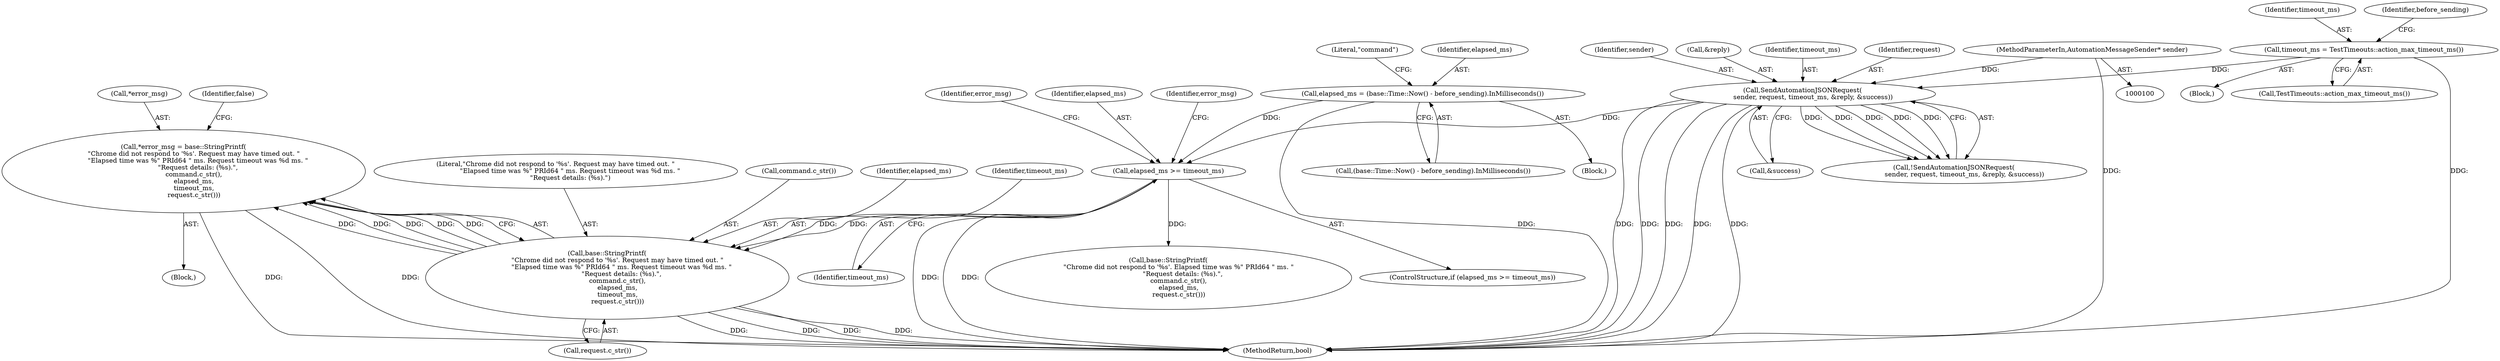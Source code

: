digraph "1_Chrome_4ab22cfc619ee8ff17a8c50e289ec3b30731ceba@pointer" {
"1000151" [label="(Call,*error_msg = base::StringPrintf(\n          \"Chrome did not respond to '%s'. Request may have timed out. \"\n              \"Elapsed time was %\" PRId64 \" ms. Request timeout was %d ms. \"\n              \"Request details: (%s).\",\n          command.c_str(),\n          elapsed_ms,\n          timeout_ms,\n          request.c_str()))"];
"1000154" [label="(Call,base::StringPrintf(\n          \"Chrome did not respond to '%s'. Request may have timed out. \"\n              \"Elapsed time was %\" PRId64 \" ms. Request timeout was %d ms. \"\n              \"Request details: (%s).\",\n          command.c_str(),\n          elapsed_ms,\n          timeout_ms,\n          request.c_str()))"];
"1000147" [label="(Call,elapsed_ms >= timeout_ms)"];
"1000138" [label="(Call,elapsed_ms = (base::Time::Now() - before_sending).InMilliseconds())"];
"1000128" [label="(Call,SendAutomationJSONRequest(\n          sender, request, timeout_ms, &reply, &success))"];
"1000101" [label="(MethodParameterIn,AutomationMessageSender* sender)"];
"1000119" [label="(Call,timeout_ms = TestTimeouts::action_max_timeout_ms())"];
"1000151" [label="(Call,*error_msg = base::StringPrintf(\n          \"Chrome did not respond to '%s'. Request may have timed out. \"\n              \"Elapsed time was %\" PRId64 \" ms. Request timeout was %d ms. \"\n              \"Request details: (%s).\",\n          command.c_str(),\n          elapsed_ms,\n          timeout_ms,\n          request.c_str()))"];
"1000150" [label="(Block,)"];
"1000155" [label="(Literal,\"Chrome did not respond to '%s'. Request may have timed out. \"\n              \"Elapsed time was %\" PRId64 \" ms. Request timeout was %d ms. \"\n              \"Request details: (%s).\")"];
"1000154" [label="(Call,base::StringPrintf(\n          \"Chrome did not respond to '%s'. Request may have timed out. \"\n              \"Elapsed time was %\" PRId64 \" ms. Request timeout was %d ms. \"\n              \"Request details: (%s).\",\n          command.c_str(),\n          elapsed_ms,\n          timeout_ms,\n          request.c_str()))"];
"1000143" [label="(Literal,\"command\")"];
"1000105" [label="(Block,)"];
"1000128" [label="(Call,SendAutomationJSONRequest(\n          sender, request, timeout_ms, &reply, &success))"];
"1000119" [label="(Call,timeout_ms = TestTimeouts::action_max_timeout_ms())"];
"1000159" [label="(Call,request.c_str())"];
"1000136" [label="(Block,)"];
"1000139" [label="(Identifier,elapsed_ms)"];
"1000121" [label="(Call,TestTimeouts::action_max_timeout_ms())"];
"1000140" [label="(Call,(base::Time::Now() - before_sending).InMilliseconds())"];
"1000131" [label="(Identifier,timeout_ms)"];
"1000153" [label="(Identifier,error_msg)"];
"1000134" [label="(Call,&success)"];
"1000120" [label="(Identifier,timeout_ms)"];
"1000130" [label="(Identifier,request)"];
"1000165" [label="(Call,base::StringPrintf(\n          \"Chrome did not respond to '%s'. Elapsed time was %\" PRId64 \" ms. \"\n              \"Request details: (%s).\",\n          command.c_str(),\n          elapsed_ms,\n          request.c_str()))"];
"1000171" [label="(Identifier,false)"];
"1000156" [label="(Call,command.c_str())"];
"1000157" [label="(Identifier,elapsed_ms)"];
"1000147" [label="(Call,elapsed_ms >= timeout_ms)"];
"1000138" [label="(Call,elapsed_ms = (base::Time::Now() - before_sending).InMilliseconds())"];
"1000101" [label="(MethodParameterIn,AutomationMessageSender* sender)"];
"1000152" [label="(Call,*error_msg)"];
"1000242" [label="(MethodReturn,bool)"];
"1000149" [label="(Identifier,timeout_ms)"];
"1000124" [label="(Identifier,before_sending)"];
"1000158" [label="(Identifier,timeout_ms)"];
"1000127" [label="(Call,!SendAutomationJSONRequest(\n          sender, request, timeout_ms, &reply, &success))"];
"1000129" [label="(Identifier,sender)"];
"1000146" [label="(ControlStructure,if (elapsed_ms >= timeout_ms))"];
"1000148" [label="(Identifier,elapsed_ms)"];
"1000132" [label="(Call,&reply)"];
"1000164" [label="(Identifier,error_msg)"];
"1000151" -> "1000150"  [label="AST: "];
"1000151" -> "1000154"  [label="CFG: "];
"1000152" -> "1000151"  [label="AST: "];
"1000154" -> "1000151"  [label="AST: "];
"1000171" -> "1000151"  [label="CFG: "];
"1000151" -> "1000242"  [label="DDG: "];
"1000151" -> "1000242"  [label="DDG: "];
"1000154" -> "1000151"  [label="DDG: "];
"1000154" -> "1000151"  [label="DDG: "];
"1000154" -> "1000151"  [label="DDG: "];
"1000154" -> "1000151"  [label="DDG: "];
"1000154" -> "1000151"  [label="DDG: "];
"1000154" -> "1000159"  [label="CFG: "];
"1000155" -> "1000154"  [label="AST: "];
"1000156" -> "1000154"  [label="AST: "];
"1000157" -> "1000154"  [label="AST: "];
"1000158" -> "1000154"  [label="AST: "];
"1000159" -> "1000154"  [label="AST: "];
"1000154" -> "1000242"  [label="DDG: "];
"1000154" -> "1000242"  [label="DDG: "];
"1000154" -> "1000242"  [label="DDG: "];
"1000154" -> "1000242"  [label="DDG: "];
"1000147" -> "1000154"  [label="DDG: "];
"1000147" -> "1000154"  [label="DDG: "];
"1000147" -> "1000146"  [label="AST: "];
"1000147" -> "1000149"  [label="CFG: "];
"1000148" -> "1000147"  [label="AST: "];
"1000149" -> "1000147"  [label="AST: "];
"1000153" -> "1000147"  [label="CFG: "];
"1000164" -> "1000147"  [label="CFG: "];
"1000147" -> "1000242"  [label="DDG: "];
"1000147" -> "1000242"  [label="DDG: "];
"1000138" -> "1000147"  [label="DDG: "];
"1000128" -> "1000147"  [label="DDG: "];
"1000147" -> "1000165"  [label="DDG: "];
"1000138" -> "1000136"  [label="AST: "];
"1000138" -> "1000140"  [label="CFG: "];
"1000139" -> "1000138"  [label="AST: "];
"1000140" -> "1000138"  [label="AST: "];
"1000143" -> "1000138"  [label="CFG: "];
"1000138" -> "1000242"  [label="DDG: "];
"1000128" -> "1000127"  [label="AST: "];
"1000128" -> "1000134"  [label="CFG: "];
"1000129" -> "1000128"  [label="AST: "];
"1000130" -> "1000128"  [label="AST: "];
"1000131" -> "1000128"  [label="AST: "];
"1000132" -> "1000128"  [label="AST: "];
"1000134" -> "1000128"  [label="AST: "];
"1000127" -> "1000128"  [label="CFG: "];
"1000128" -> "1000242"  [label="DDG: "];
"1000128" -> "1000242"  [label="DDG: "];
"1000128" -> "1000242"  [label="DDG: "];
"1000128" -> "1000242"  [label="DDG: "];
"1000128" -> "1000242"  [label="DDG: "];
"1000128" -> "1000127"  [label="DDG: "];
"1000128" -> "1000127"  [label="DDG: "];
"1000128" -> "1000127"  [label="DDG: "];
"1000128" -> "1000127"  [label="DDG: "];
"1000128" -> "1000127"  [label="DDG: "];
"1000101" -> "1000128"  [label="DDG: "];
"1000119" -> "1000128"  [label="DDG: "];
"1000101" -> "1000100"  [label="AST: "];
"1000101" -> "1000242"  [label="DDG: "];
"1000119" -> "1000105"  [label="AST: "];
"1000119" -> "1000121"  [label="CFG: "];
"1000120" -> "1000119"  [label="AST: "];
"1000121" -> "1000119"  [label="AST: "];
"1000124" -> "1000119"  [label="CFG: "];
"1000119" -> "1000242"  [label="DDG: "];
}
